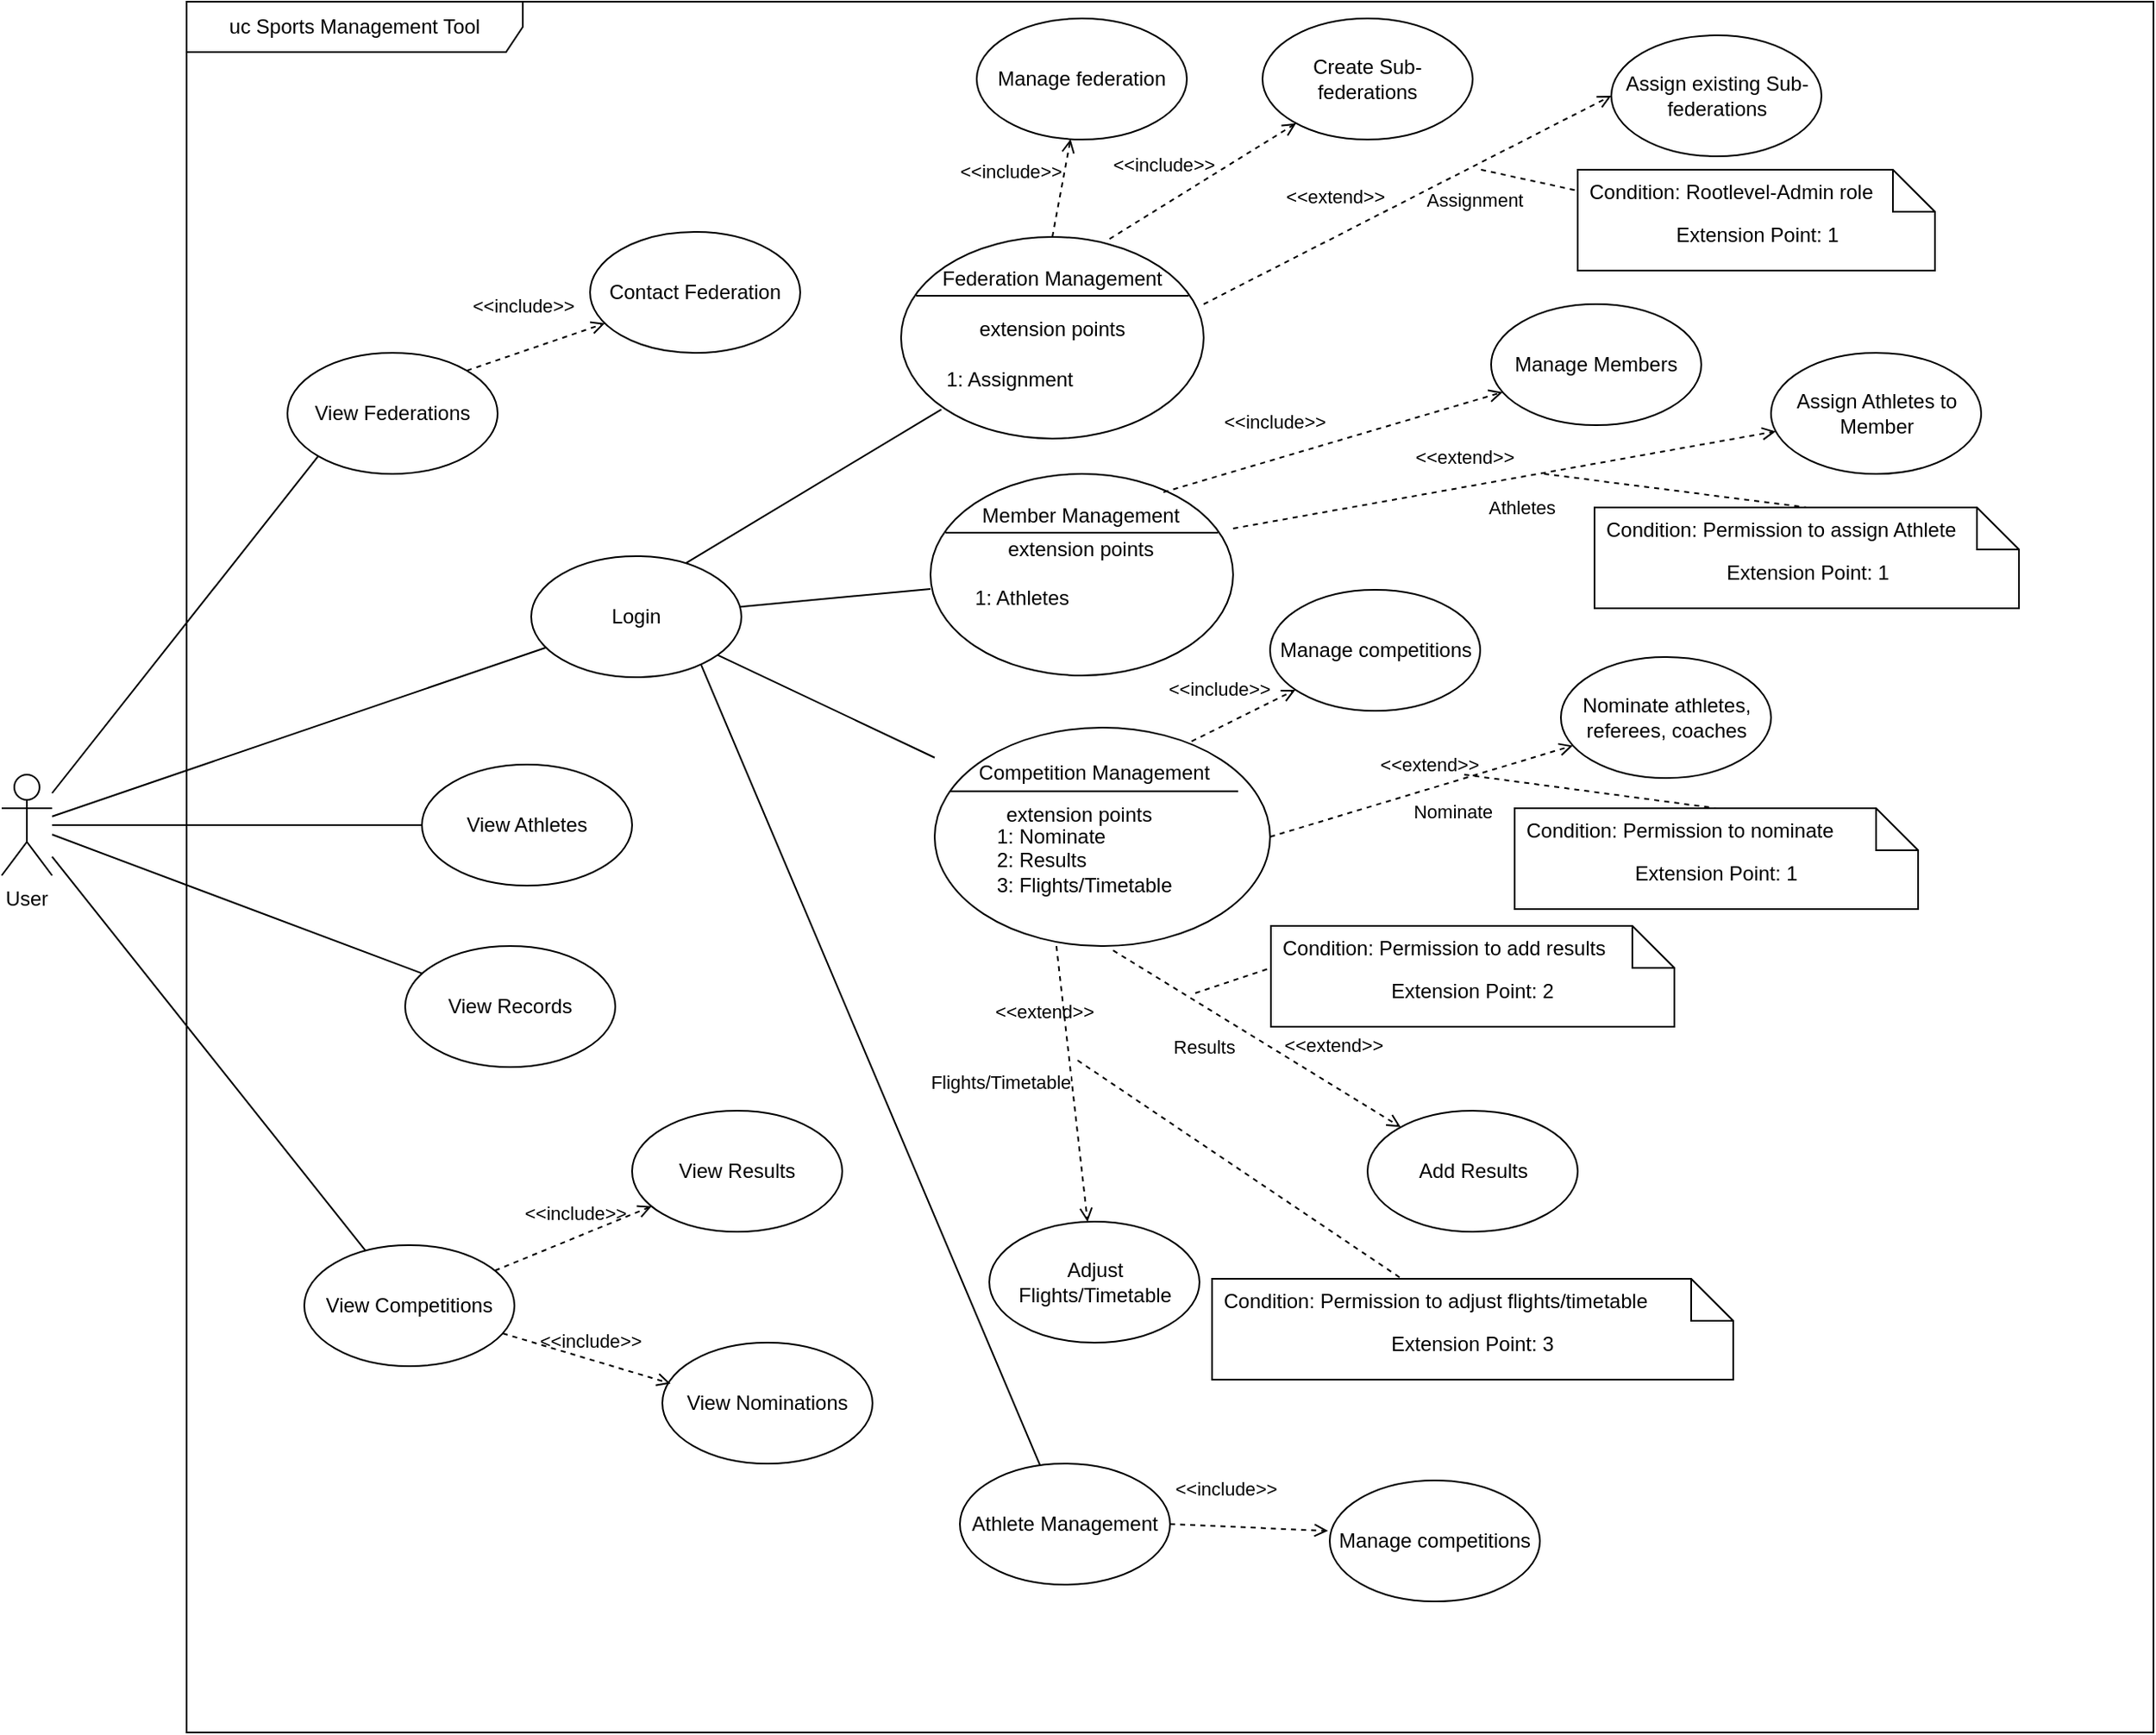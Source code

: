 <mxfile version="27.1.5">
  <diagram name="Use Case 1: Federation Management" id="0">
    <mxGraphModel dx="1867" dy="1109" grid="1" gridSize="10" guides="1" tooltips="1" connect="1" arrows="1" fold="1" page="1" pageScale="1" pageWidth="827" pageHeight="1169" math="0" shadow="0">
      <root>
        <mxCell id="0" />
        <mxCell id="1" parent="0" />
        <mxCell id="2" value="User" style="shape=umlActor;verticalLabelPosition=bottom;verticalAlign=top;" parent="1" vertex="1">
          <mxGeometry x="170" y="520" width="30" height="60" as="geometry" />
        </mxCell>
        <mxCell id="qzPZdA-EKU5ewI6PrSis-16" value="uc Sports Management Tool" style="shape=umlFrame;whiteSpace=wrap;html=1;pointerEvents=0;recursiveResize=0;container=1;collapsible=0;width=200;height=30;" vertex="1" parent="1">
          <mxGeometry x="280" y="60" width="1170" height="1030" as="geometry" />
        </mxCell>
        <mxCell id="qzPZdA-EKU5ewI6PrSis-17" value="" style="shape=ellipse;container=1;horizontal=1;horizontalStack=0;resizeParent=1;resizeParentMax=0;resizeLast=0;html=1;dashed=0;collapsible=0;" vertex="1" parent="qzPZdA-EKU5ewI6PrSis-16">
          <mxGeometry x="425" y="140" width="180" height="120" as="geometry" />
        </mxCell>
        <mxCell id="qzPZdA-EKU5ewI6PrSis-18" value="Federation Management" style="html=1;strokeColor=none;fillColor=none;align=center;verticalAlign=middle;rotatable=0;whiteSpace=wrap;" vertex="1" parent="qzPZdA-EKU5ewI6PrSis-17">
          <mxGeometry y="10" width="180" height="30" as="geometry" />
        </mxCell>
        <mxCell id="qzPZdA-EKU5ewI6PrSis-19" value="" style="line;strokeWidth=1;fillColor=none;rotatable=0;labelPosition=right;points=[];portConstraint=eastwest;dashed=0;resizeWidth=1;" vertex="1" parent="qzPZdA-EKU5ewI6PrSis-17">
          <mxGeometry x="9" y="30" width="162" height="10" as="geometry" />
        </mxCell>
        <mxCell id="qzPZdA-EKU5ewI6PrSis-20" value="extension points" style="text;html=1;align=center;verticalAlign=middle;rotatable=0;fillColor=none;strokeColor=none;whiteSpace=wrap;" vertex="1" parent="qzPZdA-EKU5ewI6PrSis-17">
          <mxGeometry y="40" width="180" height="30" as="geometry" />
        </mxCell>
        <mxCell id="qzPZdA-EKU5ewI6PrSis-21" value="1: Assignment" style="text;html=1;align=left;verticalAlign=middle;rotatable=0;spacingLeft=25;fillColor=none;strokeColor=none;whiteSpace=wrap;" vertex="1" parent="qzPZdA-EKU5ewI6PrSis-17">
          <mxGeometry y="70" width="180" height="30" as="geometry" />
        </mxCell>
        <mxCell id="qzPZdA-EKU5ewI6PrSis-22" value="" style="shape=ellipse;container=1;horizontal=1;horizontalStack=0;resizeParent=1;resizeParentMax=0;resizeLast=0;html=1;dashed=0;collapsible=0;" vertex="1" parent="qzPZdA-EKU5ewI6PrSis-16">
          <mxGeometry x="442.498" y="281.0" width="180" height="120" as="geometry" />
        </mxCell>
        <mxCell id="qzPZdA-EKU5ewI6PrSis-23" value="Member Management" style="html=1;strokeColor=none;fillColor=none;align=center;verticalAlign=middle;rotatable=0;whiteSpace=wrap;" vertex="1" parent="qzPZdA-EKU5ewI6PrSis-22">
          <mxGeometry y="10" width="180" height="30" as="geometry" />
        </mxCell>
        <mxCell id="qzPZdA-EKU5ewI6PrSis-24" value="" style="line;strokeWidth=1;fillColor=none;rotatable=0;labelPosition=right;points=[];portConstraint=eastwest;dashed=0;resizeWidth=1;" vertex="1" parent="qzPZdA-EKU5ewI6PrSis-22">
          <mxGeometry x="9" y="30" width="162" height="10" as="geometry" />
        </mxCell>
        <mxCell id="qzPZdA-EKU5ewI6PrSis-25" value="extension points" style="text;html=1;align=center;verticalAlign=middle;rotatable=0;fillColor=none;strokeColor=none;whiteSpace=wrap;" vertex="1" parent="qzPZdA-EKU5ewI6PrSis-22">
          <mxGeometry y="30" width="180" height="30" as="geometry" />
        </mxCell>
        <mxCell id="qzPZdA-EKU5ewI6PrSis-26" value="1: Athletes" style="text;html=1;align=left;verticalAlign=middle;rotatable=0;spacingLeft=25;fillColor=none;strokeColor=none;whiteSpace=wrap;" vertex="1" parent="qzPZdA-EKU5ewI6PrSis-22">
          <mxGeometry y="59" width="180" height="30" as="geometry" />
        </mxCell>
        <mxCell id="qzPZdA-EKU5ewI6PrSis-27" value="" style="shape=ellipse;container=1;horizontal=1;horizontalStack=0;resizeParent=1;resizeParentMax=0;resizeLast=0;html=1;dashed=0;collapsible=0;" vertex="1" parent="qzPZdA-EKU5ewI6PrSis-16">
          <mxGeometry x="445" y="432" width="199.5" height="130" as="geometry" />
        </mxCell>
        <mxCell id="qzPZdA-EKU5ewI6PrSis-28" value="Competition Management" style="html=1;strokeColor=none;fillColor=none;align=center;verticalAlign=middle;rotatable=0;whiteSpace=wrap;" vertex="1" parent="qzPZdA-EKU5ewI6PrSis-27">
          <mxGeometry y="10.833" width="190" height="32.5" as="geometry" />
        </mxCell>
        <mxCell id="qzPZdA-EKU5ewI6PrSis-29" value="" style="line;strokeWidth=1;fillColor=none;rotatable=0;labelPosition=right;points=[];portConstraint=eastwest;dashed=0;resizeWidth=1;" vertex="1" parent="qzPZdA-EKU5ewI6PrSis-27">
          <mxGeometry x="9.5" y="32.5" width="171" height="10.833" as="geometry" />
        </mxCell>
        <mxCell id="qzPZdA-EKU5ewI6PrSis-30" value="extension points" style="text;html=1;align=center;verticalAlign=middle;rotatable=0;fillColor=none;strokeColor=none;whiteSpace=wrap;" vertex="1" parent="qzPZdA-EKU5ewI6PrSis-27">
          <mxGeometry x="-9.5" y="35.503" width="190" height="32.5" as="geometry" />
        </mxCell>
        <mxCell id="qzPZdA-EKU5ewI6PrSis-31" value="1: Nominate&lt;div&gt;2: Results&lt;/div&gt;&lt;div&gt;3: Flights/Timetable&lt;/div&gt;" style="text;html=1;align=left;verticalAlign=middle;rotatable=0;spacingLeft=25;fillColor=none;strokeColor=none;whiteSpace=wrap;" vertex="1" parent="qzPZdA-EKU5ewI6PrSis-27">
          <mxGeometry x="9.5" y="58" width="190" height="42" as="geometry" />
        </mxCell>
        <mxCell id="qzPZdA-EKU5ewI6PrSis-45" style="endArrow=none;exitX=0.712;exitY=0.083;exitDx=0;exitDy=0;exitPerimeter=0;entryX=0.133;entryY=1.089;entryDx=0;entryDy=0;entryPerimeter=0;" edge="1" parent="qzPZdA-EKU5ewI6PrSis-16" source="qzPZdA-EKU5ewI6PrSis-75" target="qzPZdA-EKU5ewI6PrSis-21">
          <mxGeometry relative="1" as="geometry">
            <mxPoint x="278.02" y="378.48" as="sourcePoint" />
            <mxPoint x="380" y="747" as="targetPoint" />
          </mxGeometry>
        </mxCell>
        <mxCell id="qzPZdA-EKU5ewI6PrSis-46" style="endArrow=none;" edge="1" parent="qzPZdA-EKU5ewI6PrSis-16" source="qzPZdA-EKU5ewI6PrSis-75" target="qzPZdA-EKU5ewI6PrSis-22">
          <mxGeometry relative="1" as="geometry">
            <mxPoint x="280" y="390" as="sourcePoint" />
            <mxPoint x="400" y="717" as="targetPoint" />
          </mxGeometry>
        </mxCell>
        <mxCell id="qzPZdA-EKU5ewI6PrSis-47" style="endArrow=none;" edge="1" parent="qzPZdA-EKU5ewI6PrSis-16" source="qzPZdA-EKU5ewI6PrSis-75" target="qzPZdA-EKU5ewI6PrSis-27">
          <mxGeometry relative="1" as="geometry">
            <mxPoint x="275.5" y="406.8" as="sourcePoint" />
            <mxPoint x="410" y="677" as="targetPoint" />
          </mxGeometry>
        </mxCell>
        <mxCell id="qzPZdA-EKU5ewI6PrSis-48" style="endArrow=none;exitX=0.799;exitY=0.859;exitDx=0;exitDy=0;exitPerimeter=0;" edge="1" parent="qzPZdA-EKU5ewI6PrSis-16" source="qzPZdA-EKU5ewI6PrSis-75" target="qzPZdA-EKU5ewI6PrSis-186">
          <mxGeometry relative="1" as="geometry">
            <mxPoint x="226.36" y="426" as="sourcePoint" />
            <mxPoint x="481.37" y="840" as="targetPoint" />
          </mxGeometry>
        </mxCell>
        <mxCell id="qzPZdA-EKU5ewI6PrSis-73" value="&amp;lt;&amp;lt;include&lt;span style=&quot;background-color: transparent; color: light-dark(rgb(0, 0, 0), rgb(255, 255, 255));&quot;&gt;&amp;gt;&amp;gt;&lt;/span&gt;" style="endArrow=open;html=1;rounded=0;align=center;verticalAlign=bottom;dashed=1;endFill=0;labelBackgroundColor=none;" edge="1" parent="qzPZdA-EKU5ewI6PrSis-16" source="qzPZdA-EKU5ewI6PrSis-132" target="qzPZdA-EKU5ewI6PrSis-78">
          <mxGeometry x="0.063" y="5" relative="1" as="geometry">
            <mxPoint x="220" y="778.28" as="sourcePoint" />
            <mxPoint x="420" y="740" as="targetPoint" />
            <mxPoint as="offset" />
          </mxGeometry>
        </mxCell>
        <mxCell id="qzPZdA-EKU5ewI6PrSis-74" value="" style="resizable=0;html=1;align=center;verticalAlign=top;labelBackgroundColor=none;" connectable="0" vertex="1" parent="qzPZdA-EKU5ewI6PrSis-73">
          <mxGeometry relative="1" as="geometry" />
        </mxCell>
        <mxCell id="qzPZdA-EKU5ewI6PrSis-75" value="Login" style="ellipse;html=1;whiteSpace=wrap;" vertex="1" parent="qzPZdA-EKU5ewI6PrSis-16">
          <mxGeometry x="205" y="330" width="125" height="72" as="geometry" />
        </mxCell>
        <mxCell id="qzPZdA-EKU5ewI6PrSis-76" value="View Athletes" style="ellipse;html=1;whiteSpace=wrap;" vertex="1" parent="qzPZdA-EKU5ewI6PrSis-16">
          <mxGeometry x="140" y="454" width="125" height="72" as="geometry" />
        </mxCell>
        <mxCell id="qzPZdA-EKU5ewI6PrSis-78" value="View Results" style="ellipse;html=1;whiteSpace=wrap;" vertex="1" parent="qzPZdA-EKU5ewI6PrSis-16">
          <mxGeometry x="265" y="660" width="125" height="72" as="geometry" />
        </mxCell>
        <mxCell id="qzPZdA-EKU5ewI6PrSis-117" value="View Nominations" style="ellipse;html=1;whiteSpace=wrap;" vertex="1" parent="qzPZdA-EKU5ewI6PrSis-16">
          <mxGeometry x="283" y="798" width="125" height="72" as="geometry" />
        </mxCell>
        <mxCell id="qzPZdA-EKU5ewI6PrSis-79" value="&amp;lt;&amp;lt;include&lt;span style=&quot;background-color: transparent; color: light-dark(rgb(0, 0, 0), rgb(255, 255, 255));&quot;&gt;&amp;gt;&amp;gt;&lt;/span&gt;" style="endArrow=open;html=1;rounded=0;align=center;verticalAlign=bottom;dashed=1;endFill=0;labelBackgroundColor=none;entryX=0.039;entryY=0.338;entryDx=0;entryDy=0;entryPerimeter=0;" edge="1" parent="qzPZdA-EKU5ewI6PrSis-16" source="qzPZdA-EKU5ewI6PrSis-132" target="qzPZdA-EKU5ewI6PrSis-117">
          <mxGeometry x="0.036" y="2" relative="1" as="geometry">
            <mxPoint x="220" y="823.157" as="sourcePoint" />
            <mxPoint x="490" y="810" as="targetPoint" />
            <mxPoint as="offset" />
          </mxGeometry>
        </mxCell>
        <mxCell id="qzPZdA-EKU5ewI6PrSis-80" value="" style="resizable=0;html=1;align=center;verticalAlign=top;labelBackgroundColor=none;" connectable="0" vertex="1" parent="qzPZdA-EKU5ewI6PrSis-79">
          <mxGeometry relative="1" as="geometry" />
        </mxCell>
        <mxCell id="qzPZdA-EKU5ewI6PrSis-120" value="View Records" style="ellipse;html=1;whiteSpace=wrap;" vertex="1" parent="qzPZdA-EKU5ewI6PrSis-16">
          <mxGeometry x="130" y="562" width="125" height="72" as="geometry" />
        </mxCell>
        <mxCell id="qzPZdA-EKU5ewI6PrSis-122" value="&amp;lt;&amp;lt;include&lt;span style=&quot;background-color: transparent; color: light-dark(rgb(0, 0, 0), rgb(255, 255, 255));&quot;&gt;&amp;gt;&amp;gt;&lt;/span&gt;" style="endArrow=open;html=1;rounded=0;align=center;verticalAlign=bottom;dashed=1;endFill=0;labelBackgroundColor=none;exitX=1;exitY=0;exitDx=0;exitDy=0;" edge="1" parent="qzPZdA-EKU5ewI6PrSis-16" source="qzPZdA-EKU5ewI6PrSis-187" target="qzPZdA-EKU5ewI6PrSis-124">
          <mxGeometry x="-0.051" y="17" relative="1" as="geometry">
            <mxPoint x="185.7" y="218.5" as="sourcePoint" />
            <mxPoint x="317" y="220" as="targetPoint" />
            <mxPoint as="offset" />
          </mxGeometry>
        </mxCell>
        <mxCell id="qzPZdA-EKU5ewI6PrSis-123" value="" style="resizable=0;html=1;align=center;verticalAlign=top;labelBackgroundColor=none;" connectable="0" vertex="1" parent="qzPZdA-EKU5ewI6PrSis-122">
          <mxGeometry relative="1" as="geometry" />
        </mxCell>
        <mxCell id="qzPZdA-EKU5ewI6PrSis-124" value="Contact Federation" style="ellipse;html=1;whiteSpace=wrap;" vertex="1" parent="qzPZdA-EKU5ewI6PrSis-16">
          <mxGeometry x="240" y="137" width="125" height="72" as="geometry" />
        </mxCell>
        <mxCell id="qzPZdA-EKU5ewI6PrSis-132" value="View Competitions" style="ellipse;html=1;whiteSpace=wrap;" vertex="1" parent="qzPZdA-EKU5ewI6PrSis-16">
          <mxGeometry x="70" y="740" width="125" height="72" as="geometry" />
        </mxCell>
        <mxCell id="qzPZdA-EKU5ewI6PrSis-133" value="Create Sub-federations" style="ellipse;html=1;whiteSpace=wrap;" vertex="1" parent="qzPZdA-EKU5ewI6PrSis-16">
          <mxGeometry x="640" y="10" width="125" height="72" as="geometry" />
        </mxCell>
        <mxCell id="qzPZdA-EKU5ewI6PrSis-134" value="&amp;lt;&amp;lt;include&lt;span style=&quot;background-color: transparent; color: light-dark(rgb(0, 0, 0), rgb(255, 255, 255));&quot;&gt;&amp;gt;&amp;gt;&lt;/span&gt;" style="endArrow=open;html=1;rounded=0;align=center;verticalAlign=bottom;dashed=1;endFill=0;labelBackgroundColor=none;exitX=0.689;exitY=0.01;exitDx=0;exitDy=0;exitPerimeter=0;" edge="1" parent="qzPZdA-EKU5ewI6PrSis-16" source="qzPZdA-EKU5ewI6PrSis-17" target="qzPZdA-EKU5ewI6PrSis-133">
          <mxGeometry x="-0.305" y="13" relative="1" as="geometry">
            <mxPoint x="650" y="154" as="sourcePoint" />
            <mxPoint x="795" y="120" as="targetPoint" />
            <mxPoint as="offset" />
          </mxGeometry>
        </mxCell>
        <mxCell id="qzPZdA-EKU5ewI6PrSis-135" value="" style="resizable=0;html=1;align=center;verticalAlign=top;labelBackgroundColor=none;" connectable="0" vertex="1" parent="qzPZdA-EKU5ewI6PrSis-134">
          <mxGeometry relative="1" as="geometry" />
        </mxCell>
        <mxCell id="qzPZdA-EKU5ewI6PrSis-136" value="Assign existing Sub-federations" style="ellipse;html=1;whiteSpace=wrap;" vertex="1" parent="qzPZdA-EKU5ewI6PrSis-16">
          <mxGeometry x="847.5" y="20" width="125" height="72" as="geometry" />
        </mxCell>
        <mxCell id="qzPZdA-EKU5ewI6PrSis-137" value="&amp;lt;&amp;lt;extend&lt;span style=&quot;background-color: transparent; color: light-dark(rgb(0, 0, 0), rgb(255, 255, 255));&quot;&gt;&amp;gt;&amp;gt;&lt;/span&gt;" style="endArrow=open;html=1;rounded=0;align=center;verticalAlign=bottom;dashed=1;endFill=0;labelBackgroundColor=none;exitX=1;exitY=0;exitDx=0;exitDy=0;entryX=0;entryY=0.5;entryDx=0;entryDy=0;" edge="1" parent="qzPZdA-EKU5ewI6PrSis-16" source="qzPZdA-EKU5ewI6PrSis-20" target="qzPZdA-EKU5ewI6PrSis-136">
          <mxGeometry x="-0.305" y="13" relative="1" as="geometry">
            <mxPoint x="710" y="303" as="sourcePoint" />
            <mxPoint x="825" y="250" as="targetPoint" />
            <mxPoint as="offset" />
          </mxGeometry>
        </mxCell>
        <mxCell id="qzPZdA-EKU5ewI6PrSis-138" value="" style="resizable=0;html=1;align=center;verticalAlign=top;labelBackgroundColor=none;" connectable="0" vertex="1" parent="qzPZdA-EKU5ewI6PrSis-137">
          <mxGeometry relative="1" as="geometry" />
        </mxCell>
        <mxCell id="qzPZdA-EKU5ewI6PrSis-139" value="Manage Members" style="ellipse;html=1;whiteSpace=wrap;" vertex="1" parent="qzPZdA-EKU5ewI6PrSis-16">
          <mxGeometry x="776" y="180" width="125" height="72" as="geometry" />
        </mxCell>
        <mxCell id="qzPZdA-EKU5ewI6PrSis-140" value="&amp;lt;&amp;lt;include&lt;span style=&quot;background-color: transparent; color: light-dark(rgb(0, 0, 0), rgb(255, 255, 255));&quot;&gt;&amp;gt;&amp;gt;&lt;/span&gt;" style="endArrow=open;html=1;rounded=0;align=center;verticalAlign=bottom;dashed=1;endFill=0;labelBackgroundColor=none;exitX=0.77;exitY=0.091;exitDx=0;exitDy=0;exitPerimeter=0;" edge="1" parent="qzPZdA-EKU5ewI6PrSis-16" target="qzPZdA-EKU5ewI6PrSis-139" source="qzPZdA-EKU5ewI6PrSis-22">
          <mxGeometry x="-0.305" y="13" relative="1" as="geometry">
            <mxPoint x="645" y="330" as="sourcePoint" />
            <mxPoint x="891" y="309" as="targetPoint" />
            <mxPoint as="offset" />
          </mxGeometry>
        </mxCell>
        <mxCell id="qzPZdA-EKU5ewI6PrSis-141" value="" style="resizable=0;html=1;align=center;verticalAlign=top;labelBackgroundColor=none;" connectable="0" vertex="1" parent="qzPZdA-EKU5ewI6PrSis-140">
          <mxGeometry relative="1" as="geometry" />
        </mxCell>
        <mxCell id="qzPZdA-EKU5ewI6PrSis-142" value="Assign Athletes to Member" style="ellipse;html=1;whiteSpace=wrap;" vertex="1" parent="qzPZdA-EKU5ewI6PrSis-16">
          <mxGeometry x="942.5" y="209" width="125" height="72" as="geometry" />
        </mxCell>
        <mxCell id="qzPZdA-EKU5ewI6PrSis-143" value="&amp;lt;&amp;lt;extend&lt;span style=&quot;background-color: transparent; color: light-dark(rgb(0, 0, 0), rgb(255, 255, 255));&quot;&gt;&amp;gt;&amp;gt;&lt;/span&gt;" style="endArrow=open;html=1;rounded=0;align=center;verticalAlign=bottom;dashed=1;endFill=0;labelBackgroundColor=none;exitX=1;exitY=0.75;exitDx=0;exitDy=0;" edge="1" parent="qzPZdA-EKU5ewI6PrSis-16" target="qzPZdA-EKU5ewI6PrSis-142" source="qzPZdA-EKU5ewI6PrSis-23">
          <mxGeometry x="-0.139" y="9" relative="1" as="geometry">
            <mxPoint x="680" y="411" as="sourcePoint" />
            <mxPoint x="926" y="390" as="targetPoint" />
            <mxPoint as="offset" />
          </mxGeometry>
        </mxCell>
        <mxCell id="qzPZdA-EKU5ewI6PrSis-144" value="" style="resizable=0;html=1;align=center;verticalAlign=top;labelBackgroundColor=none;" connectable="0" vertex="1" parent="qzPZdA-EKU5ewI6PrSis-143">
          <mxGeometry relative="1" as="geometry" />
        </mxCell>
        <mxCell id="qzPZdA-EKU5ewI6PrSis-145" value="Manage federation" style="ellipse;html=1;whiteSpace=wrap;" vertex="1" parent="qzPZdA-EKU5ewI6PrSis-16">
          <mxGeometry x="470" y="10" width="125" height="72" as="geometry" />
        </mxCell>
        <mxCell id="qzPZdA-EKU5ewI6PrSis-146" value="&amp;lt;&amp;lt;include&lt;span style=&quot;background-color: transparent; color: light-dark(rgb(0, 0, 0), rgb(255, 255, 255));&quot;&gt;&amp;gt;&amp;gt;&lt;/span&gt;" style="endArrow=open;html=1;rounded=0;align=center;verticalAlign=bottom;dashed=1;endFill=0;labelBackgroundColor=none;exitX=0.5;exitY=0;exitDx=0;exitDy=0;" edge="1" parent="qzPZdA-EKU5ewI6PrSis-16" target="qzPZdA-EKU5ewI6PrSis-145" source="qzPZdA-EKU5ewI6PrSis-17">
          <mxGeometry x="-0.157" y="30" relative="1" as="geometry">
            <mxPoint x="330" y="140" as="sourcePoint" />
            <mxPoint x="576" y="119" as="targetPoint" />
            <mxPoint as="offset" />
          </mxGeometry>
        </mxCell>
        <mxCell id="qzPZdA-EKU5ewI6PrSis-147" value="" style="resizable=0;html=1;align=center;verticalAlign=top;labelBackgroundColor=none;" connectable="0" vertex="1" parent="qzPZdA-EKU5ewI6PrSis-146">
          <mxGeometry relative="1" as="geometry" />
        </mxCell>
        <mxCell id="qzPZdA-EKU5ewI6PrSis-148" value="Manage competitions" style="ellipse;html=1;whiteSpace=wrap;" vertex="1" parent="qzPZdA-EKU5ewI6PrSis-16">
          <mxGeometry x="644.5" y="350" width="125" height="72" as="geometry" />
        </mxCell>
        <mxCell id="qzPZdA-EKU5ewI6PrSis-149" value="&amp;lt;&amp;lt;include&lt;span style=&quot;background-color: transparent; color: light-dark(rgb(0, 0, 0), rgb(255, 255, 255));&quot;&gt;&amp;gt;&amp;gt;&lt;/span&gt;" style="endArrow=open;html=1;rounded=0;align=center;verticalAlign=bottom;dashed=1;endFill=0;labelBackgroundColor=none;exitX=0.766;exitY=0.063;exitDx=0;exitDy=0;exitPerimeter=0;" edge="1" parent="qzPZdA-EKU5ewI6PrSis-16" target="qzPZdA-EKU5ewI6PrSis-148" source="qzPZdA-EKU5ewI6PrSis-27">
          <mxGeometry x="-0.305" y="13" relative="1" as="geometry">
            <mxPoint x="645" y="526" as="sourcePoint" />
            <mxPoint x="891" y="505" as="targetPoint" />
            <mxPoint as="offset" />
          </mxGeometry>
        </mxCell>
        <mxCell id="qzPZdA-EKU5ewI6PrSis-150" value="" style="resizable=0;html=1;align=center;verticalAlign=top;labelBackgroundColor=none;" connectable="0" vertex="1" parent="qzPZdA-EKU5ewI6PrSis-149">
          <mxGeometry relative="1" as="geometry" />
        </mxCell>
        <mxCell id="qzPZdA-EKU5ewI6PrSis-154" value="Nominate athletes, referees, coaches" style="ellipse;html=1;whiteSpace=wrap;" vertex="1" parent="qzPZdA-EKU5ewI6PrSis-16">
          <mxGeometry x="817.5" y="390" width="125" height="72" as="geometry" />
        </mxCell>
        <mxCell id="qzPZdA-EKU5ewI6PrSis-151" value="&amp;lt;&amp;lt;extend&lt;span style=&quot;background-color: transparent; color: light-dark(rgb(0, 0, 0), rgb(255, 255, 255));&quot;&gt;&amp;gt;&amp;gt;&lt;/span&gt;" style="endArrow=open;html=1;rounded=0;align=center;verticalAlign=bottom;dashed=1;endFill=0;labelBackgroundColor=none;exitX=1;exitY=0.5;exitDx=0;exitDy=0;" edge="1" parent="qzPZdA-EKU5ewI6PrSis-16" source="qzPZdA-EKU5ewI6PrSis-27" target="qzPZdA-EKU5ewI6PrSis-154">
          <mxGeometry x="0.063" y="5" relative="1" as="geometry">
            <mxPoint x="780" y="634" as="sourcePoint" />
            <mxPoint x="903" y="590" as="targetPoint" />
            <mxPoint as="offset" />
          </mxGeometry>
        </mxCell>
        <mxCell id="qzPZdA-EKU5ewI6PrSis-152" value="" style="resizable=0;html=1;align=center;verticalAlign=top;labelBackgroundColor=none;" connectable="0" vertex="1" parent="qzPZdA-EKU5ewI6PrSis-151">
          <mxGeometry relative="1" as="geometry" />
        </mxCell>
        <mxCell id="qzPZdA-EKU5ewI6PrSis-155" value="Extension Point: 1" style="shape=note2;boundedLbl=1;whiteSpace=wrap;html=1;size=25;verticalAlign=top;align=center;" vertex="1" parent="qzPZdA-EKU5ewI6PrSis-16">
          <mxGeometry x="790" y="480" width="240" height="60" as="geometry" />
        </mxCell>
        <mxCell id="qzPZdA-EKU5ewI6PrSis-156" value="Condition: Permission to nominate" style="resizeWidth=1;part=1;strokeColor=none;fillColor=none;align=left;spacingLeft=5;" vertex="1" parent="qzPZdA-EKU5ewI6PrSis-155">
          <mxGeometry width="240" height="25" relative="1" as="geometry" />
        </mxCell>
        <mxCell id="qzPZdA-EKU5ewI6PrSis-159" value="Nominate" style="edgeLabel;html=1;align=center;verticalAlign=middle;resizable=0;points=[];" vertex="1" connectable="0" parent="qzPZdA-EKU5ewI6PrSis-16">
          <mxGeometry x="742.5" y="480" as="geometry">
            <mxPoint x="10" y="2" as="offset" />
          </mxGeometry>
        </mxCell>
        <mxCell id="qzPZdA-EKU5ewI6PrSis-160" value="Add Results" style="ellipse;html=1;whiteSpace=wrap;" vertex="1" parent="qzPZdA-EKU5ewI6PrSis-16">
          <mxGeometry x="702.5" y="660" width="125" height="72" as="geometry" />
        </mxCell>
        <mxCell id="qzPZdA-EKU5ewI6PrSis-161" value="&amp;lt;&amp;lt;extend&lt;span style=&quot;background-color: transparent; color: light-dark(rgb(0, 0, 0), rgb(255, 255, 255));&quot;&gt;&amp;gt;&amp;gt;&lt;/span&gt;" style="endArrow=open;html=1;rounded=0;align=center;verticalAlign=bottom;dashed=1;endFill=0;labelBackgroundColor=none;exitX=0.532;exitY=1.02;exitDx=0;exitDy=0;exitPerimeter=0;" edge="1" parent="qzPZdA-EKU5ewI6PrSis-16" target="qzPZdA-EKU5ewI6PrSis-160" source="qzPZdA-EKU5ewI6PrSis-27">
          <mxGeometry x="0.448" y="13" relative="1" as="geometry">
            <mxPoint x="565" y="688" as="sourcePoint" />
            <mxPoint x="833" y="781" as="targetPoint" />
            <mxPoint as="offset" />
          </mxGeometry>
        </mxCell>
        <mxCell id="qzPZdA-EKU5ewI6PrSis-162" value="" style="resizable=0;html=1;align=center;verticalAlign=top;labelBackgroundColor=none;" connectable="0" vertex="1" parent="qzPZdA-EKU5ewI6PrSis-161">
          <mxGeometry relative="1" as="geometry" />
        </mxCell>
        <mxCell id="qzPZdA-EKU5ewI6PrSis-163" value="Extension Point: 2" style="shape=note2;boundedLbl=1;whiteSpace=wrap;html=1;size=25;verticalAlign=top;align=center;" vertex="1" parent="qzPZdA-EKU5ewI6PrSis-16">
          <mxGeometry x="645" y="550" width="240" height="60" as="geometry" />
        </mxCell>
        <mxCell id="qzPZdA-EKU5ewI6PrSis-164" value="Condition: Permission to add results" style="resizeWidth=1;part=1;strokeColor=none;fillColor=none;align=left;spacingLeft=5;" vertex="1" parent="qzPZdA-EKU5ewI6PrSis-163">
          <mxGeometry width="240" height="25" relative="1" as="geometry" />
        </mxCell>
        <mxCell id="qzPZdA-EKU5ewI6PrSis-165" style="endArrow=none;entryX=0;entryY=1;entryDx=0;entryDy=0;dashed=1;" edge="1" parent="qzPZdA-EKU5ewI6PrSis-16" target="qzPZdA-EKU5ewI6PrSis-164">
          <mxGeometry relative="1" as="geometry">
            <mxPoint x="600" y="590" as="sourcePoint" />
            <mxPoint x="729" y="993" as="targetPoint" />
          </mxGeometry>
        </mxCell>
        <mxCell id="qzPZdA-EKU5ewI6PrSis-166" value="Results" style="edgeLabel;html=1;align=center;verticalAlign=middle;resizable=0;points=[];" vertex="1" connectable="0" parent="qzPZdA-EKU5ewI6PrSis-16">
          <mxGeometry x="595" y="620" as="geometry">
            <mxPoint x="10" y="2" as="offset" />
          </mxGeometry>
        </mxCell>
        <mxCell id="qzPZdA-EKU5ewI6PrSis-167" value="Adjust Flights/Timetable" style="ellipse;html=1;whiteSpace=wrap;" vertex="1" parent="qzPZdA-EKU5ewI6PrSis-16">
          <mxGeometry x="477.5" y="726" width="125" height="72" as="geometry" />
        </mxCell>
        <mxCell id="qzPZdA-EKU5ewI6PrSis-168" value="&amp;lt;&amp;lt;extend&lt;span style=&quot;background-color: transparent; color: light-dark(rgb(0, 0, 0), rgb(255, 255, 255));&quot;&gt;&amp;gt;&amp;gt;&lt;/span&gt;" style="endArrow=open;html=1;rounded=0;align=center;verticalAlign=bottom;dashed=1;endFill=0;labelBackgroundColor=none;exitX=0.336;exitY=0.983;exitDx=0;exitDy=0;exitPerimeter=0;" edge="1" parent="qzPZdA-EKU5ewI6PrSis-16" target="qzPZdA-EKU5ewI6PrSis-167">
          <mxGeometry x="-0.432" y="-13" relative="1" as="geometry">
            <mxPoint x="517.42" y="562" as="sourcePoint" />
            <mxPoint x="857.58" y="983.21" as="targetPoint" />
            <mxPoint as="offset" />
          </mxGeometry>
        </mxCell>
        <mxCell id="qzPZdA-EKU5ewI6PrSis-169" value="" style="resizable=0;html=1;align=center;verticalAlign=top;labelBackgroundColor=none;" connectable="0" vertex="1" parent="qzPZdA-EKU5ewI6PrSis-168">
          <mxGeometry relative="1" as="geometry" />
        </mxCell>
        <mxCell id="qzPZdA-EKU5ewI6PrSis-170" value="Extension Point: 3" style="shape=note2;boundedLbl=1;whiteSpace=wrap;html=1;size=25;verticalAlign=top;align=center;" vertex="1" parent="qzPZdA-EKU5ewI6PrSis-16">
          <mxGeometry x="610" y="760" width="310" height="60" as="geometry" />
        </mxCell>
        <mxCell id="qzPZdA-EKU5ewI6PrSis-171" value="Condition: Permission to adjust flights/timetable" style="resizeWidth=1;part=1;strokeColor=none;fillColor=none;align=left;spacingLeft=5;" vertex="1" parent="qzPZdA-EKU5ewI6PrSis-170">
          <mxGeometry width="310" height="25" relative="1" as="geometry" />
        </mxCell>
        <mxCell id="qzPZdA-EKU5ewI6PrSis-172" style="endArrow=none;entryX=0.363;entryY=-0.008;entryDx=0;entryDy=0;dashed=1;entryPerimeter=0;" edge="1" parent="qzPZdA-EKU5ewI6PrSis-16" target="qzPZdA-EKU5ewI6PrSis-171">
          <mxGeometry relative="1" as="geometry">
            <mxPoint x="530" y="630" as="sourcePoint" />
            <mxPoint x="625" y="715" as="targetPoint" />
          </mxGeometry>
        </mxCell>
        <mxCell id="qzPZdA-EKU5ewI6PrSis-174" value="Extension Point: 1" style="shape=note2;boundedLbl=1;whiteSpace=wrap;html=1;size=25;verticalAlign=top;align=center;" vertex="1" parent="qzPZdA-EKU5ewI6PrSis-16">
          <mxGeometry x="837.5" y="301" width="252.5" height="60" as="geometry" />
        </mxCell>
        <mxCell id="qzPZdA-EKU5ewI6PrSis-175" value="Condition: Permission to assign Athlete" style="resizeWidth=1;part=1;strokeColor=none;fillColor=none;align=left;spacingLeft=5;" vertex="1" parent="qzPZdA-EKU5ewI6PrSis-174">
          <mxGeometry width="252.5" height="25" relative="1" as="geometry" />
        </mxCell>
        <mxCell id="qzPZdA-EKU5ewI6PrSis-176" value="Athletes" style="edgeLabel;html=1;align=center;verticalAlign=middle;resizable=0;points=[];" vertex="1" connectable="0" parent="qzPZdA-EKU5ewI6PrSis-16">
          <mxGeometry x="790" y="301" as="geometry">
            <mxPoint x="4" as="offset" />
          </mxGeometry>
        </mxCell>
        <mxCell id="qzPZdA-EKU5ewI6PrSis-177" style="endArrow=none;entryX=0.5;entryY=0;entryDx=0;entryDy=0;dashed=1;" edge="1" parent="qzPZdA-EKU5ewI6PrSis-16" target="qzPZdA-EKU5ewI6PrSis-175">
          <mxGeometry relative="1" as="geometry">
            <mxPoint x="807.5" y="281" as="sourcePoint" />
            <mxPoint x="846.5" y="623" as="targetPoint" />
          </mxGeometry>
        </mxCell>
        <mxCell id="qzPZdA-EKU5ewI6PrSis-181" style="endArrow=none;entryX=0;entryY=0.5;entryDx=0;entryDy=0;dashed=1;" edge="1" parent="qzPZdA-EKU5ewI6PrSis-16" target="qzPZdA-EKU5ewI6PrSis-179">
          <mxGeometry relative="1" as="geometry">
            <mxPoint x="770" y="100" as="sourcePoint" />
            <mxPoint x="932.25" y="130" as="targetPoint" />
          </mxGeometry>
        </mxCell>
        <mxCell id="qzPZdA-EKU5ewI6PrSis-180" value="Assignment" style="edgeLabel;html=1;align=center;verticalAlign=middle;resizable=0;points=[];" vertex="1" connectable="0" parent="qzPZdA-EKU5ewI6PrSis-16">
          <mxGeometry x="760" y="120" as="geometry">
            <mxPoint x="6" y="-2" as="offset" />
          </mxGeometry>
        </mxCell>
        <mxCell id="qzPZdA-EKU5ewI6PrSis-178" value="Extension Point: 1" style="shape=note2;boundedLbl=1;whiteSpace=wrap;html=1;size=25;verticalAlign=top;align=center;" vertex="1" parent="qzPZdA-EKU5ewI6PrSis-16">
          <mxGeometry x="827.5" y="100" width="212.5" height="60" as="geometry" />
        </mxCell>
        <mxCell id="qzPZdA-EKU5ewI6PrSis-179" value="Condition: Rootlevel-Admin role" style="resizeWidth=1;part=1;strokeColor=none;fillColor=none;align=left;spacingLeft=5;" vertex="1" parent="qzPZdA-EKU5ewI6PrSis-178">
          <mxGeometry width="212.5" height="25" relative="1" as="geometry" />
        </mxCell>
        <mxCell id="qzPZdA-EKU5ewI6PrSis-183" value="Manage competitions" style="ellipse;html=1;whiteSpace=wrap;" vertex="1" parent="qzPZdA-EKU5ewI6PrSis-16">
          <mxGeometry x="680" y="880" width="125" height="72" as="geometry" />
        </mxCell>
        <mxCell id="qzPZdA-EKU5ewI6PrSis-184" value="&amp;lt;&amp;lt;include&lt;span style=&quot;background-color: transparent; color: light-dark(rgb(0, 0, 0), rgb(255, 255, 255));&quot;&gt;&amp;gt;&amp;gt;&lt;/span&gt;" style="endArrow=open;html=1;rounded=0;align=center;verticalAlign=bottom;dashed=1;endFill=0;labelBackgroundColor=none;exitX=1;exitY=0.5;exitDx=0;exitDy=0;entryX=-0.008;entryY=0.417;entryDx=0;entryDy=0;entryPerimeter=0;" edge="1" parent="qzPZdA-EKU5ewI6PrSis-16" source="qzPZdA-EKU5ewI6PrSis-186" target="qzPZdA-EKU5ewI6PrSis-183">
          <mxGeometry x="-0.305" y="13" relative="1" as="geometry">
            <mxPoint x="595" y="917.5" as="sourcePoint" />
            <mxPoint x="702" y="940" as="targetPoint" />
            <mxPoint as="offset" />
          </mxGeometry>
        </mxCell>
        <mxCell id="qzPZdA-EKU5ewI6PrSis-185" value="" style="resizable=0;html=1;align=center;verticalAlign=top;labelBackgroundColor=none;" connectable="0" vertex="1" parent="qzPZdA-EKU5ewI6PrSis-184">
          <mxGeometry relative="1" as="geometry" />
        </mxCell>
        <mxCell id="qzPZdA-EKU5ewI6PrSis-186" value="Athlete Management" style="ellipse;html=1;whiteSpace=wrap;" vertex="1" parent="qzPZdA-EKU5ewI6PrSis-16">
          <mxGeometry x="460" y="870" width="125" height="72" as="geometry" />
        </mxCell>
        <mxCell id="qzPZdA-EKU5ewI6PrSis-187" value="View Federations" style="ellipse;html=1;whiteSpace=wrap;" vertex="1" parent="qzPZdA-EKU5ewI6PrSis-16">
          <mxGeometry x="60" y="209" width="125" height="72" as="geometry" />
        </mxCell>
        <mxCell id="qzPZdA-EKU5ewI6PrSis-49" style="endArrow=none;" edge="1" parent="1" source="2" target="qzPZdA-EKU5ewI6PrSis-75">
          <mxGeometry relative="1" as="geometry">
            <mxPoint x="370" y="660" as="sourcePoint" />
            <mxPoint x="380" y="556.842" as="targetPoint" />
          </mxGeometry>
        </mxCell>
        <mxCell id="qzPZdA-EKU5ewI6PrSis-70" style="endArrow=none;" edge="1" parent="1" source="2" target="qzPZdA-EKU5ewI6PrSis-76">
          <mxGeometry relative="1" as="geometry">
            <mxPoint x="310" y="640" as="sourcePoint" />
            <mxPoint x="375.385" y="685" as="targetPoint" />
          </mxGeometry>
        </mxCell>
        <mxCell id="qzPZdA-EKU5ewI6PrSis-71" style="endArrow=none;" edge="1" parent="1" source="2" target="qzPZdA-EKU5ewI6PrSis-132">
          <mxGeometry relative="1" as="geometry">
            <mxPoint x="370" y="820" as="sourcePoint" />
            <mxPoint x="378.605" y="920" as="targetPoint" />
          </mxGeometry>
        </mxCell>
        <mxCell id="qzPZdA-EKU5ewI6PrSis-72" style="endArrow=none;entryX=0;entryY=1;entryDx=0;entryDy=0;" edge="1" parent="1" source="2" target="qzPZdA-EKU5ewI6PrSis-187">
          <mxGeometry relative="1" as="geometry">
            <mxPoint x="290" y="460" as="sourcePoint" />
            <mxPoint x="348.4" y="360" as="targetPoint" />
          </mxGeometry>
        </mxCell>
        <mxCell id="qzPZdA-EKU5ewI6PrSis-121" style="endArrow=none;" edge="1" parent="1" source="2" target="qzPZdA-EKU5ewI6PrSis-120">
          <mxGeometry relative="1" as="geometry">
            <mxPoint x="320" y="660" as="sourcePoint" />
            <mxPoint x="543" y="745" as="targetPoint" />
          </mxGeometry>
        </mxCell>
        <mxCell id="qzPZdA-EKU5ewI6PrSis-158" style="endArrow=none;entryX=0.5;entryY=0;entryDx=0;entryDy=0;dashed=1;" edge="1" parent="1" target="qzPZdA-EKU5ewI6PrSis-156">
          <mxGeometry relative="1" as="geometry">
            <mxPoint x="1040" y="520" as="sourcePoint" />
            <mxPoint x="1079" y="862" as="targetPoint" />
          </mxGeometry>
        </mxCell>
        <mxCell id="qzPZdA-EKU5ewI6PrSis-173" value="Flights/Timetable" style="edgeLabel;html=1;align=center;verticalAlign=middle;resizable=0;points=[];" vertex="1" connectable="0" parent="1">
          <mxGeometry x="750" y="698" as="geometry">
            <mxPoint x="14" y="5" as="offset" />
          </mxGeometry>
        </mxCell>
      </root>
    </mxGraphModel>
  </diagram>
</mxfile>
